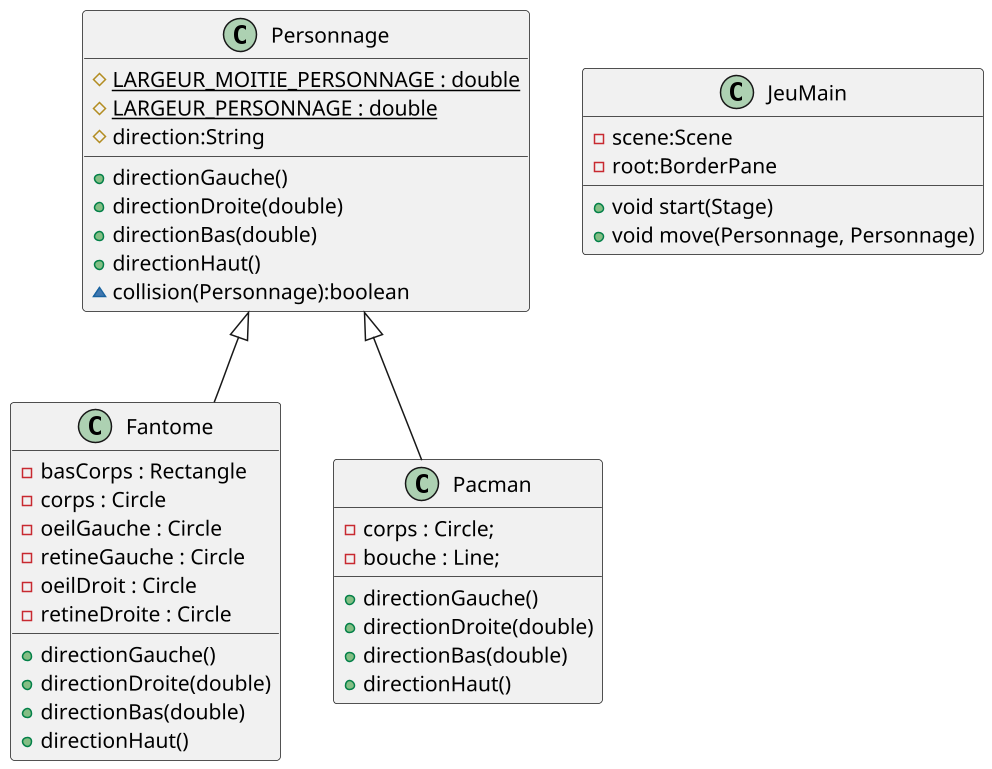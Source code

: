 @startuml
scale 1.5


class Personnage{
    #{static} LARGEUR_MOITIE_PERSONNAGE : double
    #{static} LARGEUR_PERSONNAGE : double
    #direction:String
    +directionGauche()
    +directionDroite(double)
    +directionBas(double)
    +directionHaut()
    ~collision(Personnage):boolean
}

class Fantome{
    - basCorps : Rectangle
    - corps : Circle
    - oeilGauche : Circle
    - retineGauche : Circle
    - oeilDroit : Circle
    - retineDroite : Circle
    +directionGauche()
    +directionDroite(double)
    +directionBas(double)
    +directionHaut()
}

class Pacman{
    -corps : Circle;
    -bouche : Line;
    +directionGauche()
    +directionDroite(double)
    +directionBas(double)
    +directionHaut()
}

class JeuMain{
    - scene:Scene
    - root:BorderPane
    +void start(Stage)
    +void move(Personnage, Personnage)
}

Personnage <|-- Fantome
Personnage <|-- Pacman

@enduml